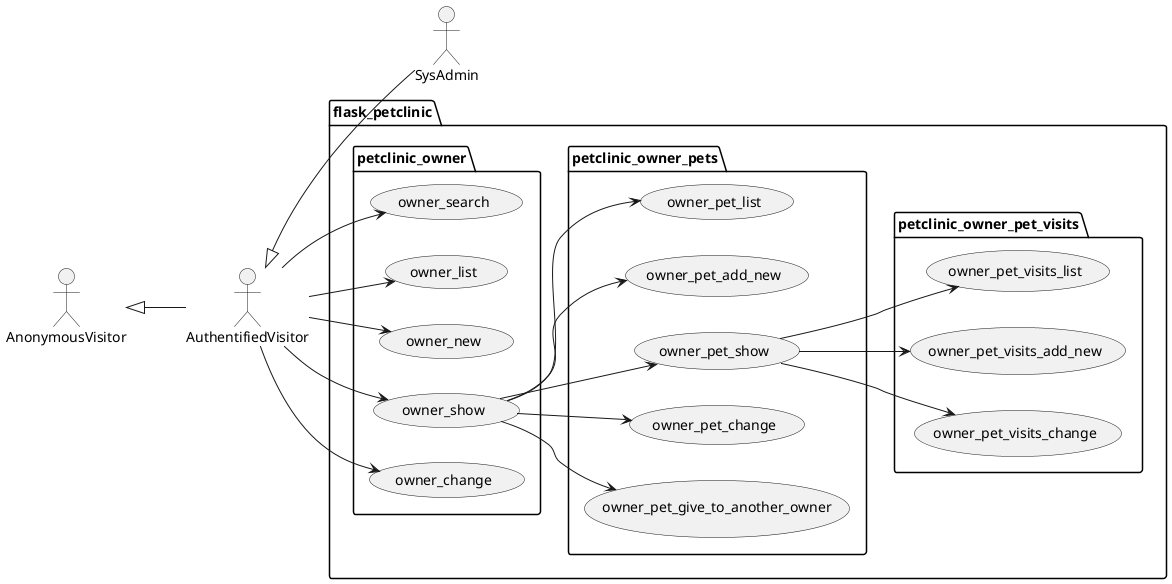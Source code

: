 @startuml
left to right direction

actor AnonymousVisitor as av
actor AuthentifiedVisitor as au
actor SysAdmin as sa

av <|-- au
au <|-- sa

package flask_petclinic {

    package petclinic_owner {

        usecase owner_search as uc7000
        usecase owner_list as uc7001
        usecase owner_new as uc7002
        usecase owner_show as uc7003
        usecase owner_change as uc7004

        au --> uc7000
        au --> uc7001
        au --> uc7002
        au --> uc7003
        au --> uc7004

    }

    package petclinic_owner_pets {

        usecase owner_pet_list as uc7100
        usecase owner_pet_add_new as uc7101
        usecase owner_pet_show as uc7102
        usecase owner_pet_change as uc7103
        usecase owner_pet_give_to_another_owner as uc7104

        uc7003 --> uc7100
        uc7003 --> uc7101
        uc7003 --> uc7102
        uc7003 --> uc7103
        uc7003 --> uc7104
    }

    package petclinic_owner_pet_visits {

        usecase owner_pet_visits_list as uc7200
        usecase owner_pet_visits_add_new as uc7201
        usecase owner_pet_visits_change as uc7202

        uc7102 --> uc7200
        uc7102 --> uc7201
        uc7102 --> uc7202
    }

}
@enduml

